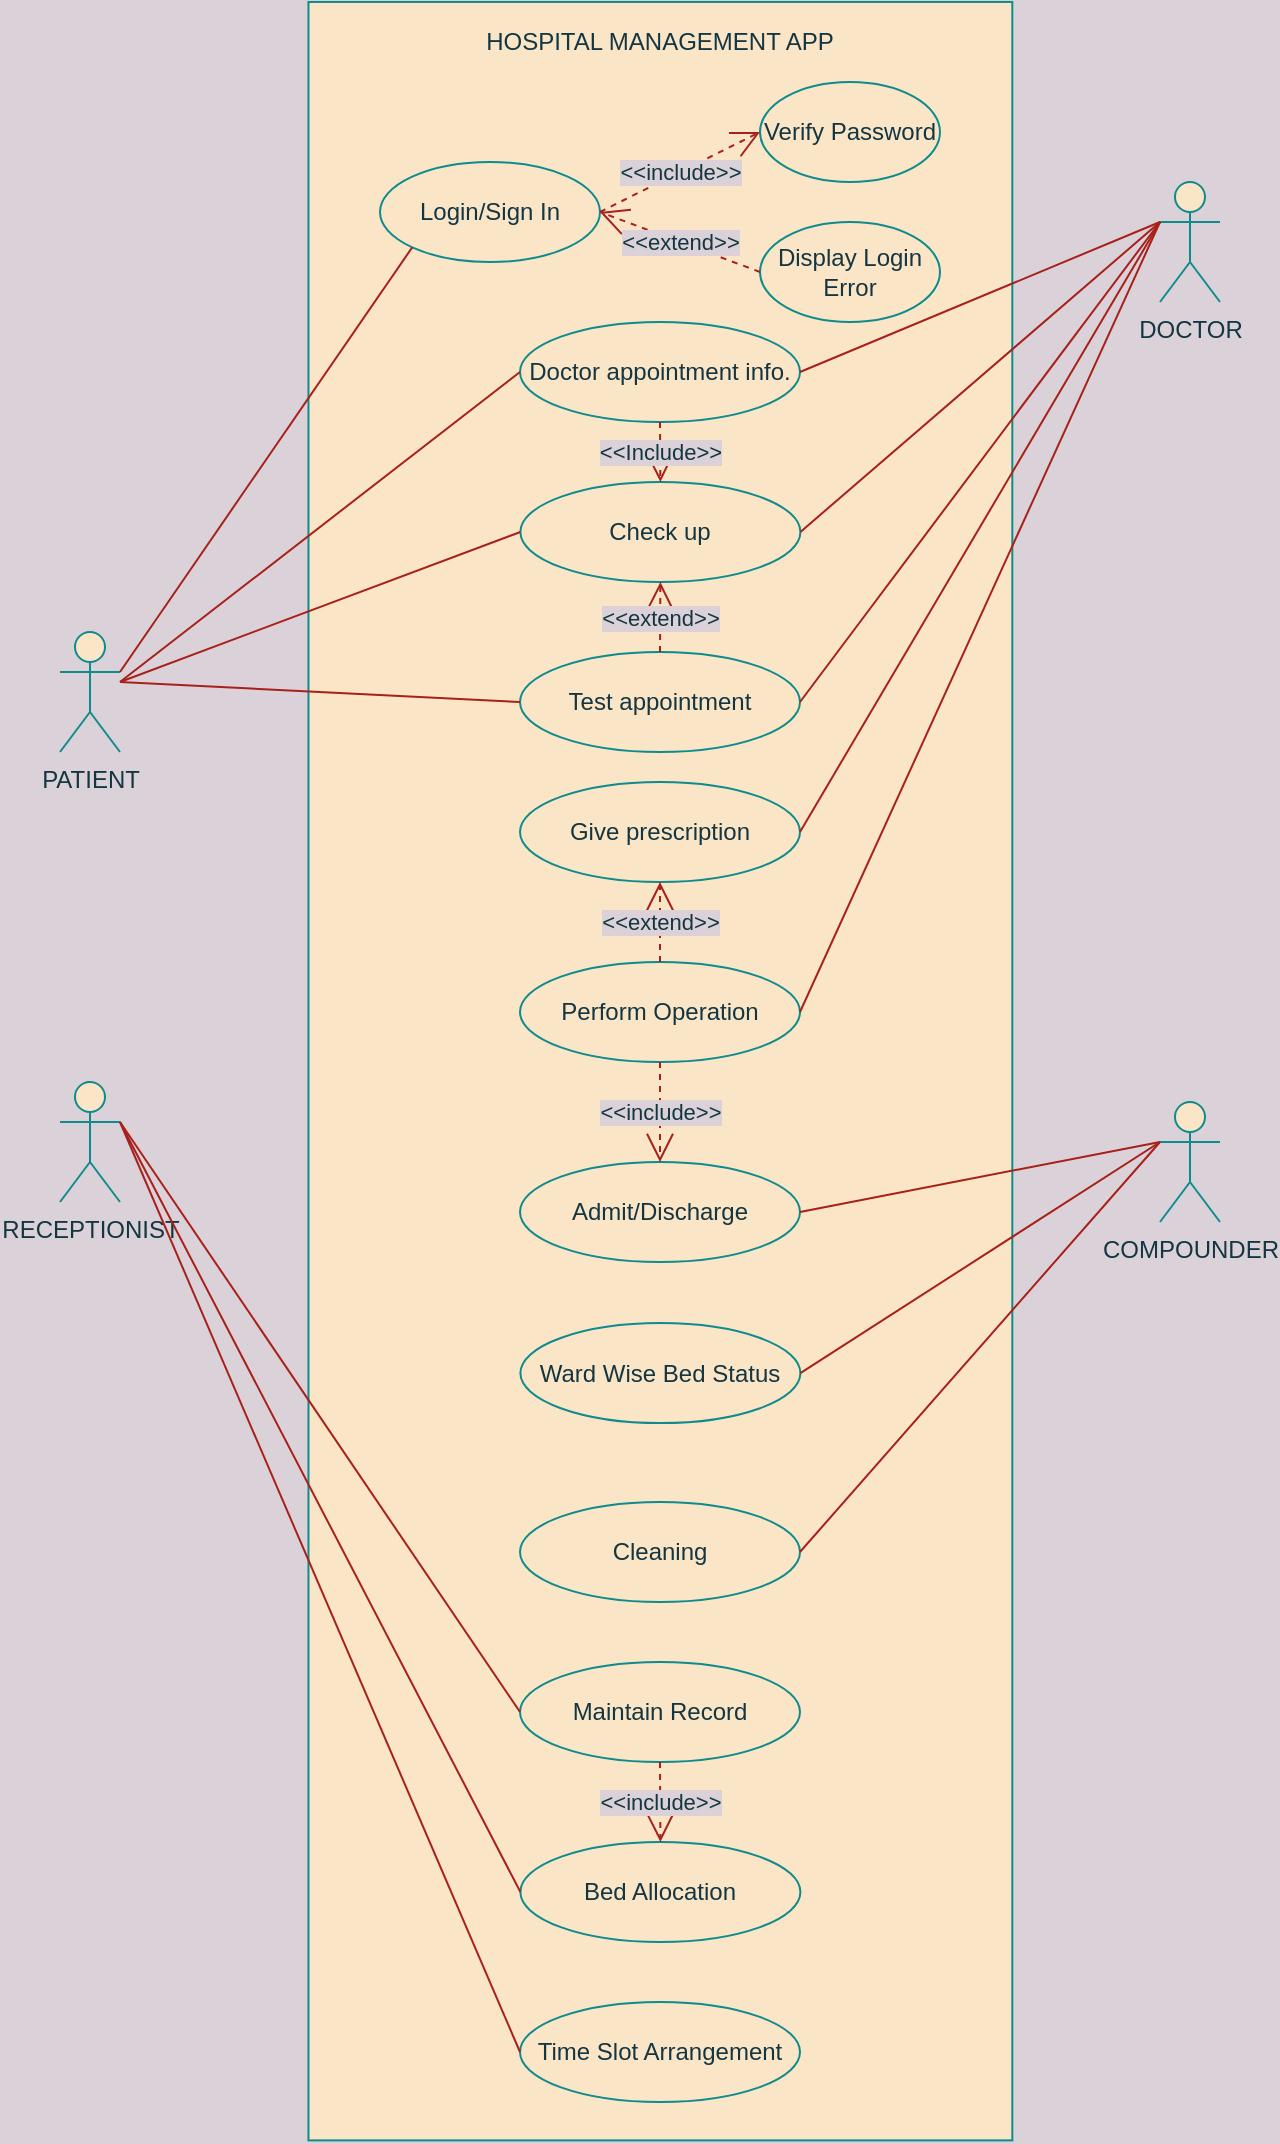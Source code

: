 <mxfile version="13.8.0" type="device"><diagram id="nriJt7A4yGUQDZ7JUjbM" name="Page-1"><mxGraphModel dx="1038" dy="580" grid="1" gridSize="10" guides="1" tooltips="1" connect="1" arrows="1" fold="1" page="1" pageScale="1" pageWidth="850" pageHeight="1100" background="#DAD2D8" math="0" shadow="0"><root><mxCell id="0"/><mxCell id="1" parent="0"/><mxCell id="jkMb0TsiboQQF69KZtdU-1" value="PATIENT&lt;br&gt;" style="shape=umlActor;verticalLabelPosition=bottom;verticalAlign=top;html=1;outlineConnect=0;fillColor=#FAE5C7;strokeColor=#0F8B8D;fontColor=#143642;" parent="1" vertex="1"><mxGeometry x="120" y="315" width="30" height="60" as="geometry"/></mxCell><mxCell id="jkMb0TsiboQQF69KZtdU-2" value="COMPOUNDER" style="shape=umlActor;verticalLabelPosition=bottom;verticalAlign=top;html=1;outlineConnect=0;fillColor=#FAE5C7;strokeColor=#0F8B8D;fontColor=#143642;" parent="1" vertex="1"><mxGeometry x="670" y="550" width="30" height="60" as="geometry"/></mxCell><mxCell id="jkMb0TsiboQQF69KZtdU-4" value="" style="rounded=0;whiteSpace=wrap;html=1;rotation=90;fillColor=#FAE5C7;strokeColor=#0F8B8D;fontColor=#143642;" parent="1" vertex="1"><mxGeometry x="-114.41" y="358.63" width="1069.21" height="351.92" as="geometry"/></mxCell><mxCell id="jkMb0TsiboQQF69KZtdU-5" value="DOCTOR" style="shape=umlActor;verticalLabelPosition=bottom;verticalAlign=top;html=1;outlineConnect=0;fillColor=#FAE5C7;strokeColor=#0F8B8D;fontColor=#143642;" parent="1" vertex="1"><mxGeometry x="670" y="90" width="30" height="60" as="geometry"/></mxCell><mxCell id="jkMb0TsiboQQF69KZtdU-7" value="RECEPTIONIST" style="shape=umlActor;verticalLabelPosition=bottom;verticalAlign=top;html=1;outlineConnect=0;fillColor=#FAE5C7;strokeColor=#0F8B8D;fontColor=#143642;" parent="1" vertex="1"><mxGeometry x="120" y="540" width="30" height="60" as="geometry"/></mxCell><mxCell id="jkMb0TsiboQQF69KZtdU-8" value="HOSPITAL MANAGEMENT APP" style="text;html=1;strokeColor=none;fillColor=none;align=center;verticalAlign=middle;whiteSpace=wrap;rounded=0;fontColor=#143642;" parent="1" vertex="1"><mxGeometry x="330" y="10" width="180" height="20" as="geometry"/></mxCell><mxCell id="jkMb0TsiboQQF69KZtdU-13" value="Doctor appointment info." style="ellipse;whiteSpace=wrap;html=1;fillColor=#FAE5C7;strokeColor=#0F8B8D;fontColor=#143642;" parent="1" vertex="1"><mxGeometry x="350" y="160" width="140" height="50" as="geometry"/></mxCell><mxCell id="jkMb0TsiboQQF69KZtdU-16" value="Check up" style="ellipse;whiteSpace=wrap;html=1;fillColor=#FAE5C7;strokeColor=#0F8B8D;fontColor=#143642;" parent="1" vertex="1"><mxGeometry x="350.2" y="240" width="140" height="50" as="geometry"/></mxCell><mxCell id="jkMb0TsiboQQF69KZtdU-17" value="Test appointment" style="ellipse;whiteSpace=wrap;html=1;fillColor=#FAE5C7;strokeColor=#0F8B8D;fontColor=#143642;" parent="1" vertex="1"><mxGeometry x="350" y="325" width="140" height="50" as="geometry"/></mxCell><mxCell id="jkMb0TsiboQQF69KZtdU-18" value="Give prescription" style="ellipse;whiteSpace=wrap;html=1;fillColor=#FAE5C7;strokeColor=#0F8B8D;fontColor=#143642;" parent="1" vertex="1"><mxGeometry x="350" y="390" width="140" height="50" as="geometry"/></mxCell><mxCell id="jkMb0TsiboQQF69KZtdU-19" value="Perform Operation" style="ellipse;whiteSpace=wrap;html=1;fillColor=#FAE5C7;strokeColor=#0F8B8D;fontColor=#143642;" parent="1" vertex="1"><mxGeometry x="350" y="480" width="140" height="50" as="geometry"/></mxCell><mxCell id="jkMb0TsiboQQF69KZtdU-20" value="Admit/Discharge" style="ellipse;whiteSpace=wrap;html=1;fillColor=#FAE5C7;strokeColor=#0F8B8D;fontColor=#143642;" parent="1" vertex="1"><mxGeometry x="350" y="580" width="140" height="50" as="geometry"/></mxCell><mxCell id="jkMb0TsiboQQF69KZtdU-21" value="Ward Wise Bed Status" style="ellipse;whiteSpace=wrap;html=1;fillColor=#FAE5C7;strokeColor=#0F8B8D;fontColor=#143642;" parent="1" vertex="1"><mxGeometry x="350.2" y="660.55" width="140" height="50" as="geometry"/></mxCell><mxCell id="jkMb0TsiboQQF69KZtdU-23" value="Cleaning" style="ellipse;whiteSpace=wrap;html=1;fillColor=#FAE5C7;strokeColor=#0F8B8D;fontColor=#143642;" parent="1" vertex="1"><mxGeometry x="350" y="750" width="140" height="50" as="geometry"/></mxCell><mxCell id="jkMb0TsiboQQF69KZtdU-27" value="Maintain Record" style="ellipse;whiteSpace=wrap;html=1;fillColor=#FAE5C7;strokeColor=#0F8B8D;fontColor=#143642;" parent="1" vertex="1"><mxGeometry x="350" y="830" width="140" height="50" as="geometry"/></mxCell><mxCell id="jkMb0TsiboQQF69KZtdU-29" value="Login/Sign In" style="ellipse;whiteSpace=wrap;html=1;fillColor=#FAE5C7;strokeColor=#0F8B8D;fontColor=#143642;" parent="1" vertex="1"><mxGeometry x="280" y="80" width="110" height="50" as="geometry"/></mxCell><mxCell id="jkMb0TsiboQQF69KZtdU-30" value="Verify Password" style="ellipse;whiteSpace=wrap;html=1;fillColor=#FAE5C7;strokeColor=#0F8B8D;fontColor=#143642;" parent="1" vertex="1"><mxGeometry x="470" y="40" width="90" height="50" as="geometry"/></mxCell><mxCell id="jkMb0TsiboQQF69KZtdU-31" value="Display Login Error" style="ellipse;whiteSpace=wrap;html=1;fillColor=#FAE5C7;strokeColor=#0F8B8D;fontColor=#143642;" parent="1" vertex="1"><mxGeometry x="470" y="110" width="90" height="50" as="geometry"/></mxCell><mxCell id="jkMb0TsiboQQF69KZtdU-36" value="" style="endArrow=none;html=1;entryX=0;entryY=1;entryDx=0;entryDy=0;exitX=1;exitY=0.333;exitDx=0;exitDy=0;exitPerimeter=0;labelBackgroundColor=#DAD2D8;strokeColor=#A8201A;fontColor=#143642;" parent="1" source="jkMb0TsiboQQF69KZtdU-1" target="jkMb0TsiboQQF69KZtdU-29" edge="1"><mxGeometry width="50" height="50" relative="1" as="geometry"><mxPoint x="410" y="340" as="sourcePoint"/><mxPoint x="460" y="290" as="targetPoint"/></mxGeometry></mxCell><mxCell id="jkMb0TsiboQQF69KZtdU-37" value="" style="endArrow=none;html=1;entryX=0;entryY=0.5;entryDx=0;entryDy=0;labelBackgroundColor=#DAD2D8;strokeColor=#A8201A;fontColor=#143642;" parent="1" target="jkMb0TsiboQQF69KZtdU-13" edge="1"><mxGeometry width="50" height="50" relative="1" as="geometry"><mxPoint x="150" y="340" as="sourcePoint"/><mxPoint x="460" y="290" as="targetPoint"/></mxGeometry></mxCell><mxCell id="jkMb0TsiboQQF69KZtdU-38" value="" style="endArrow=none;html=1;entryX=0;entryY=0.5;entryDx=0;entryDy=0;labelBackgroundColor=#DAD2D8;strokeColor=#A8201A;fontColor=#143642;" parent="1" target="jkMb0TsiboQQF69KZtdU-16" edge="1"><mxGeometry width="50" height="50" relative="1" as="geometry"><mxPoint x="150" y="340" as="sourcePoint"/><mxPoint x="460" y="290" as="targetPoint"/></mxGeometry></mxCell><mxCell id="jkMb0TsiboQQF69KZtdU-39" value="" style="endArrow=none;html=1;entryX=0;entryY=0.5;entryDx=0;entryDy=0;labelBackgroundColor=#DAD2D8;strokeColor=#A8201A;fontColor=#143642;" parent="1" target="jkMb0TsiboQQF69KZtdU-17" edge="1"><mxGeometry width="50" height="50" relative="1" as="geometry"><mxPoint x="150" y="340" as="sourcePoint"/><mxPoint x="350" y="320" as="targetPoint"/></mxGeometry></mxCell><mxCell id="jkMb0TsiboQQF69KZtdU-43" value="" style="endArrow=none;html=1;exitX=0;exitY=0.333;exitDx=0;exitDy=0;exitPerimeter=0;entryX=1;entryY=0.5;entryDx=0;entryDy=0;labelBackgroundColor=#DAD2D8;strokeColor=#A8201A;fontColor=#143642;" parent="1" source="jkMb0TsiboQQF69KZtdU-2" target="jkMb0TsiboQQF69KZtdU-20" edge="1"><mxGeometry width="50" height="50" relative="1" as="geometry"><mxPoint x="410" y="640" as="sourcePoint"/><mxPoint x="460" y="590" as="targetPoint"/></mxGeometry></mxCell><mxCell id="jkMb0TsiboQQF69KZtdU-44" value="" style="endArrow=none;html=1;entryX=1;entryY=0.5;entryDx=0;entryDy=0;labelBackgroundColor=#DAD2D8;strokeColor=#A8201A;fontColor=#143642;" parent="1" target="jkMb0TsiboQQF69KZtdU-21" edge="1"><mxGeometry width="50" height="50" relative="1" as="geometry"><mxPoint x="670" y="570" as="sourcePoint"/><mxPoint x="460" y="590" as="targetPoint"/></mxGeometry></mxCell><mxCell id="jkMb0TsiboQQF69KZtdU-47" value="" style="endArrow=none;html=1;entryX=0;entryY=0.5;entryDx=0;entryDy=0;exitX=1;exitY=0.333;exitDx=0;exitDy=0;exitPerimeter=0;labelBackgroundColor=#DAD2D8;strokeColor=#A8201A;fontColor=#143642;" parent="1" source="jkMb0TsiboQQF69KZtdU-7" target="jkMb0TsiboQQF69KZtdU-27" edge="1"><mxGeometry width="50" height="50" relative="1" as="geometry"><mxPoint x="150" y="580" as="sourcePoint"/><mxPoint x="460" y="590" as="targetPoint"/></mxGeometry></mxCell><mxCell id="jkMb0TsiboQQF69KZtdU-49" value="Bed Allocation" style="ellipse;whiteSpace=wrap;html=1;fillColor=#FAE5C7;strokeColor=#0F8B8D;fontColor=#143642;" parent="1" vertex="1"><mxGeometry x="350.2" y="920" width="140" height="50" as="geometry"/></mxCell><mxCell id="jkMb0TsiboQQF69KZtdU-50" value="Time Slot Arrangement" style="ellipse;whiteSpace=wrap;html=1;fillColor=#FAE5C7;strokeColor=#0F8B8D;fontColor=#143642;" parent="1" vertex="1"><mxGeometry x="350" y="1000" width="140" height="50" as="geometry"/></mxCell><mxCell id="jkMb0TsiboQQF69KZtdU-51" value="" style="endArrow=none;html=1;entryX=0;entryY=0.333;entryDx=0;entryDy=0;entryPerimeter=0;exitX=1;exitY=0.5;exitDx=0;exitDy=0;labelBackgroundColor=#DAD2D8;strokeColor=#A8201A;fontColor=#143642;" parent="1" source="jkMb0TsiboQQF69KZtdU-13" target="jkMb0TsiboQQF69KZtdU-5" edge="1"><mxGeometry width="50" height="50" relative="1" as="geometry"><mxPoint x="410" y="340" as="sourcePoint"/><mxPoint x="460" y="290" as="targetPoint"/></mxGeometry></mxCell><mxCell id="jkMb0TsiboQQF69KZtdU-52" value="" style="endArrow=none;html=1;exitX=1;exitY=0.5;exitDx=0;exitDy=0;labelBackgroundColor=#DAD2D8;strokeColor=#A8201A;fontColor=#143642;" parent="1" source="jkMb0TsiboQQF69KZtdU-16" edge="1"><mxGeometry width="50" height="50" relative="1" as="geometry"><mxPoint x="500" y="205" as="sourcePoint"/><mxPoint x="670" y="110" as="targetPoint"/></mxGeometry></mxCell><mxCell id="jkMb0TsiboQQF69KZtdU-53" value="" style="endArrow=none;html=1;exitX=1;exitY=0.5;exitDx=0;exitDy=0;labelBackgroundColor=#DAD2D8;strokeColor=#A8201A;fontColor=#143642;" parent="1" source="jkMb0TsiboQQF69KZtdU-17" edge="1"><mxGeometry width="50" height="50" relative="1" as="geometry"><mxPoint x="500" y="265" as="sourcePoint"/><mxPoint x="670" y="110" as="targetPoint"/></mxGeometry></mxCell><mxCell id="jkMb0TsiboQQF69KZtdU-54" value="" style="endArrow=none;html=1;exitX=1;exitY=0.5;exitDx=0;exitDy=0;labelBackgroundColor=#DAD2D8;strokeColor=#A8201A;fontColor=#143642;" parent="1" source="jkMb0TsiboQQF69KZtdU-18" edge="1"><mxGeometry width="50" height="50" relative="1" as="geometry"><mxPoint x="500" y="325" as="sourcePoint"/><mxPoint x="670" y="110" as="targetPoint"/></mxGeometry></mxCell><mxCell id="jkMb0TsiboQQF69KZtdU-55" value="" style="endArrow=none;html=1;exitX=1;exitY=0.5;exitDx=0;exitDy=0;labelBackgroundColor=#DAD2D8;strokeColor=#A8201A;fontColor=#143642;" parent="1" source="jkMb0TsiboQQF69KZtdU-19" edge="1"><mxGeometry width="50" height="50" relative="1" as="geometry"><mxPoint x="500" y="395" as="sourcePoint"/><mxPoint x="670" y="110" as="targetPoint"/></mxGeometry></mxCell><mxCell id="jkMb0TsiboQQF69KZtdU-56" value="" style="endArrow=none;html=1;exitX=1;exitY=0.333;exitDx=0;exitDy=0;exitPerimeter=0;entryX=0;entryY=0.5;entryDx=0;entryDy=0;labelBackgroundColor=#DAD2D8;strokeColor=#A8201A;fontColor=#143642;" parent="1" source="jkMb0TsiboQQF69KZtdU-7" target="jkMb0TsiboQQF69KZtdU-49" edge="1"><mxGeometry width="50" height="50" relative="1" as="geometry"><mxPoint x="410" y="740" as="sourcePoint"/><mxPoint x="460" y="690" as="targetPoint"/></mxGeometry></mxCell><mxCell id="jkMb0TsiboQQF69KZtdU-57" value="" style="endArrow=none;html=1;entryX=0;entryY=0.5;entryDx=0;entryDy=0;labelBackgroundColor=#DAD2D8;strokeColor=#A8201A;fontColor=#143642;" parent="1" target="jkMb0TsiboQQF69KZtdU-50" edge="1"><mxGeometry width="50" height="50" relative="1" as="geometry"><mxPoint x="150" y="560" as="sourcePoint"/><mxPoint x="460" y="690" as="targetPoint"/></mxGeometry></mxCell><mxCell id="jkMb0TsiboQQF69KZtdU-59" value="" style="endArrow=none;html=1;exitX=1;exitY=0.5;exitDx=0;exitDy=0;labelBackgroundColor=#DAD2D8;strokeColor=#A8201A;fontColor=#143642;" parent="1" source="jkMb0TsiboQQF69KZtdU-23" edge="1"><mxGeometry width="50" height="50" relative="1" as="geometry"><mxPoint x="420" y="540" as="sourcePoint"/><mxPoint x="670" y="570" as="targetPoint"/></mxGeometry></mxCell><mxCell id="jkMb0TsiboQQF69KZtdU-71" value="&amp;lt;&amp;lt;Include&amp;gt;&amp;gt;" style="endArrow=open;endSize=12;dashed=1;html=1;entryX=0.5;entryY=0;entryDx=0;entryDy=0;exitX=0.5;exitY=1;exitDx=0;exitDy=0;labelBackgroundColor=#DAD2D8;strokeColor=#A8201A;fontColor=#143642;" parent="1" source="jkMb0TsiboQQF69KZtdU-13" target="jkMb0TsiboQQF69KZtdU-16" edge="1"><mxGeometry width="160" relative="1" as="geometry"><mxPoint x="355" y="130" as="sourcePoint"/><mxPoint x="520" y="310" as="targetPoint"/><mxPoint as="offset"/></mxGeometry></mxCell><mxCell id="IKG9ZMmZK3Wxjt9_oSI9-6" value="&amp;lt;&amp;lt;extend&amp;gt;&amp;gt;" style="endArrow=open;endSize=12;dashed=1;html=1;exitX=0.5;exitY=0;exitDx=0;exitDy=0;labelBackgroundColor=#DAD2D8;strokeColor=#A8201A;fontColor=#143642;" parent="1" source="jkMb0TsiboQQF69KZtdU-17" target="jkMb0TsiboQQF69KZtdU-16" edge="1"><mxGeometry width="160" relative="1" as="geometry"><mxPoint x="350" y="380" as="sourcePoint"/><mxPoint x="510" y="380" as="targetPoint"/></mxGeometry></mxCell><mxCell id="IKG9ZMmZK3Wxjt9_oSI9-8" value="&amp;lt;&amp;lt;extend&amp;gt;&amp;gt;" style="endArrow=open;endSize=12;dashed=1;html=1;exitX=0.5;exitY=0;exitDx=0;exitDy=0;entryX=0.5;entryY=1;entryDx=0;entryDy=0;labelBackgroundColor=#DAD2D8;strokeColor=#A8201A;fontColor=#143642;" parent="1" source="jkMb0TsiboQQF69KZtdU-19" target="jkMb0TsiboQQF69KZtdU-18" edge="1"><mxGeometry width="160" relative="1" as="geometry"><mxPoint x="350" y="380" as="sourcePoint"/><mxPoint x="510" y="380" as="targetPoint"/></mxGeometry></mxCell><mxCell id="IKG9ZMmZK3Wxjt9_oSI9-9" value="&amp;lt;&amp;lt;include&amp;gt;&amp;gt;" style="endArrow=open;endSize=12;dashed=1;html=1;exitX=0.5;exitY=1;exitDx=0;exitDy=0;labelBackgroundColor=#DAD2D8;strokeColor=#A8201A;fontColor=#143642;" parent="1" source="jkMb0TsiboQQF69KZtdU-27" target="jkMb0TsiboQQF69KZtdU-49" edge="1"><mxGeometry width="160" relative="1" as="geometry"><mxPoint x="350" y="980" as="sourcePoint"/><mxPoint x="510" y="980" as="targetPoint"/></mxGeometry></mxCell><mxCell id="IKG9ZMmZK3Wxjt9_oSI9-10" value="&amp;lt;&amp;lt;include&amp;gt;&amp;gt;" style="endArrow=open;endSize=12;dashed=1;html=1;exitX=0.5;exitY=1;exitDx=0;exitDy=0;entryX=0.5;entryY=0;entryDx=0;entryDy=0;labelBackgroundColor=#DAD2D8;strokeColor=#A8201A;fontColor=#143642;" parent="1" edge="1"><mxGeometry width="160" relative="1" as="geometry"><mxPoint x="420" y="530" as="sourcePoint"/><mxPoint x="420" y="580" as="targetPoint"/></mxGeometry></mxCell><mxCell id="IKG9ZMmZK3Wxjt9_oSI9-11" value="&amp;lt;&amp;lt;include&amp;gt;&amp;gt;" style="endArrow=open;endSize=12;dashed=1;html=1;exitX=1;exitY=0.5;exitDx=0;exitDy=0;entryX=0;entryY=0.5;entryDx=0;entryDy=0;labelBackgroundColor=#DAD2D8;strokeColor=#A8201A;fontColor=#143642;" parent="1" source="jkMb0TsiboQQF69KZtdU-29" target="jkMb0TsiboQQF69KZtdU-30" edge="1"><mxGeometry width="160" relative="1" as="geometry"><mxPoint x="350" y="230" as="sourcePoint"/><mxPoint x="510" y="230" as="targetPoint"/></mxGeometry></mxCell><mxCell id="IKG9ZMmZK3Wxjt9_oSI9-12" value="&amp;lt;&amp;lt;extend&amp;gt;&amp;gt;" style="endArrow=open;endSize=12;dashed=1;html=1;exitX=0;exitY=0.5;exitDx=0;exitDy=0;entryX=1;entryY=0.5;entryDx=0;entryDy=0;labelBackgroundColor=#DAD2D8;strokeColor=#A8201A;fontColor=#143642;" parent="1" source="jkMb0TsiboQQF69KZtdU-31" target="jkMb0TsiboQQF69KZtdU-29" edge="1"><mxGeometry width="160" relative="1" as="geometry"><mxPoint x="350" y="230" as="sourcePoint"/><mxPoint x="510" y="230" as="targetPoint"/></mxGeometry></mxCell></root></mxGraphModel></diagram></mxfile>